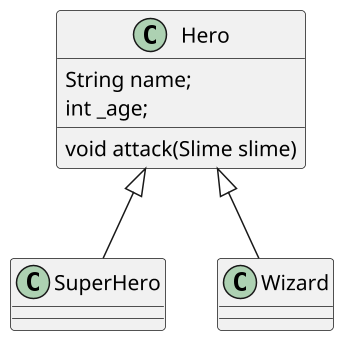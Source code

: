 @startuml

scale 1.5

class Hero {
    String name;
    int _age;

    void attack(Slime slime)
}

class SuperHero extends Hero {
}

class Wizard extends Hero

@enduml